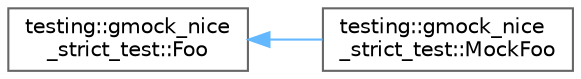 digraph "Graphical Class Hierarchy"
{
 // LATEX_PDF_SIZE
  bgcolor="transparent";
  edge [fontname=Helvetica,fontsize=10,labelfontname=Helvetica,labelfontsize=10];
  node [fontname=Helvetica,fontsize=10,shape=box,height=0.2,width=0.4];
  rankdir="LR";
  Node0 [id="Node000000",label="testing::gmock_nice\l_strict_test::Foo",height=0.2,width=0.4,color="grey40", fillcolor="white", style="filled",URL="$classtesting_1_1gmock__nice__strict__test_1_1_foo.html",tooltip=" "];
  Node0 -> Node1 [id="edge191_Node000000_Node000001",dir="back",color="steelblue1",style="solid",tooltip=" "];
  Node1 [id="Node000001",label="testing::gmock_nice\l_strict_test::MockFoo",height=0.2,width=0.4,color="grey40", fillcolor="white", style="filled",URL="$classtesting_1_1gmock__nice__strict__test_1_1_mock_foo.html",tooltip=" "];
}
